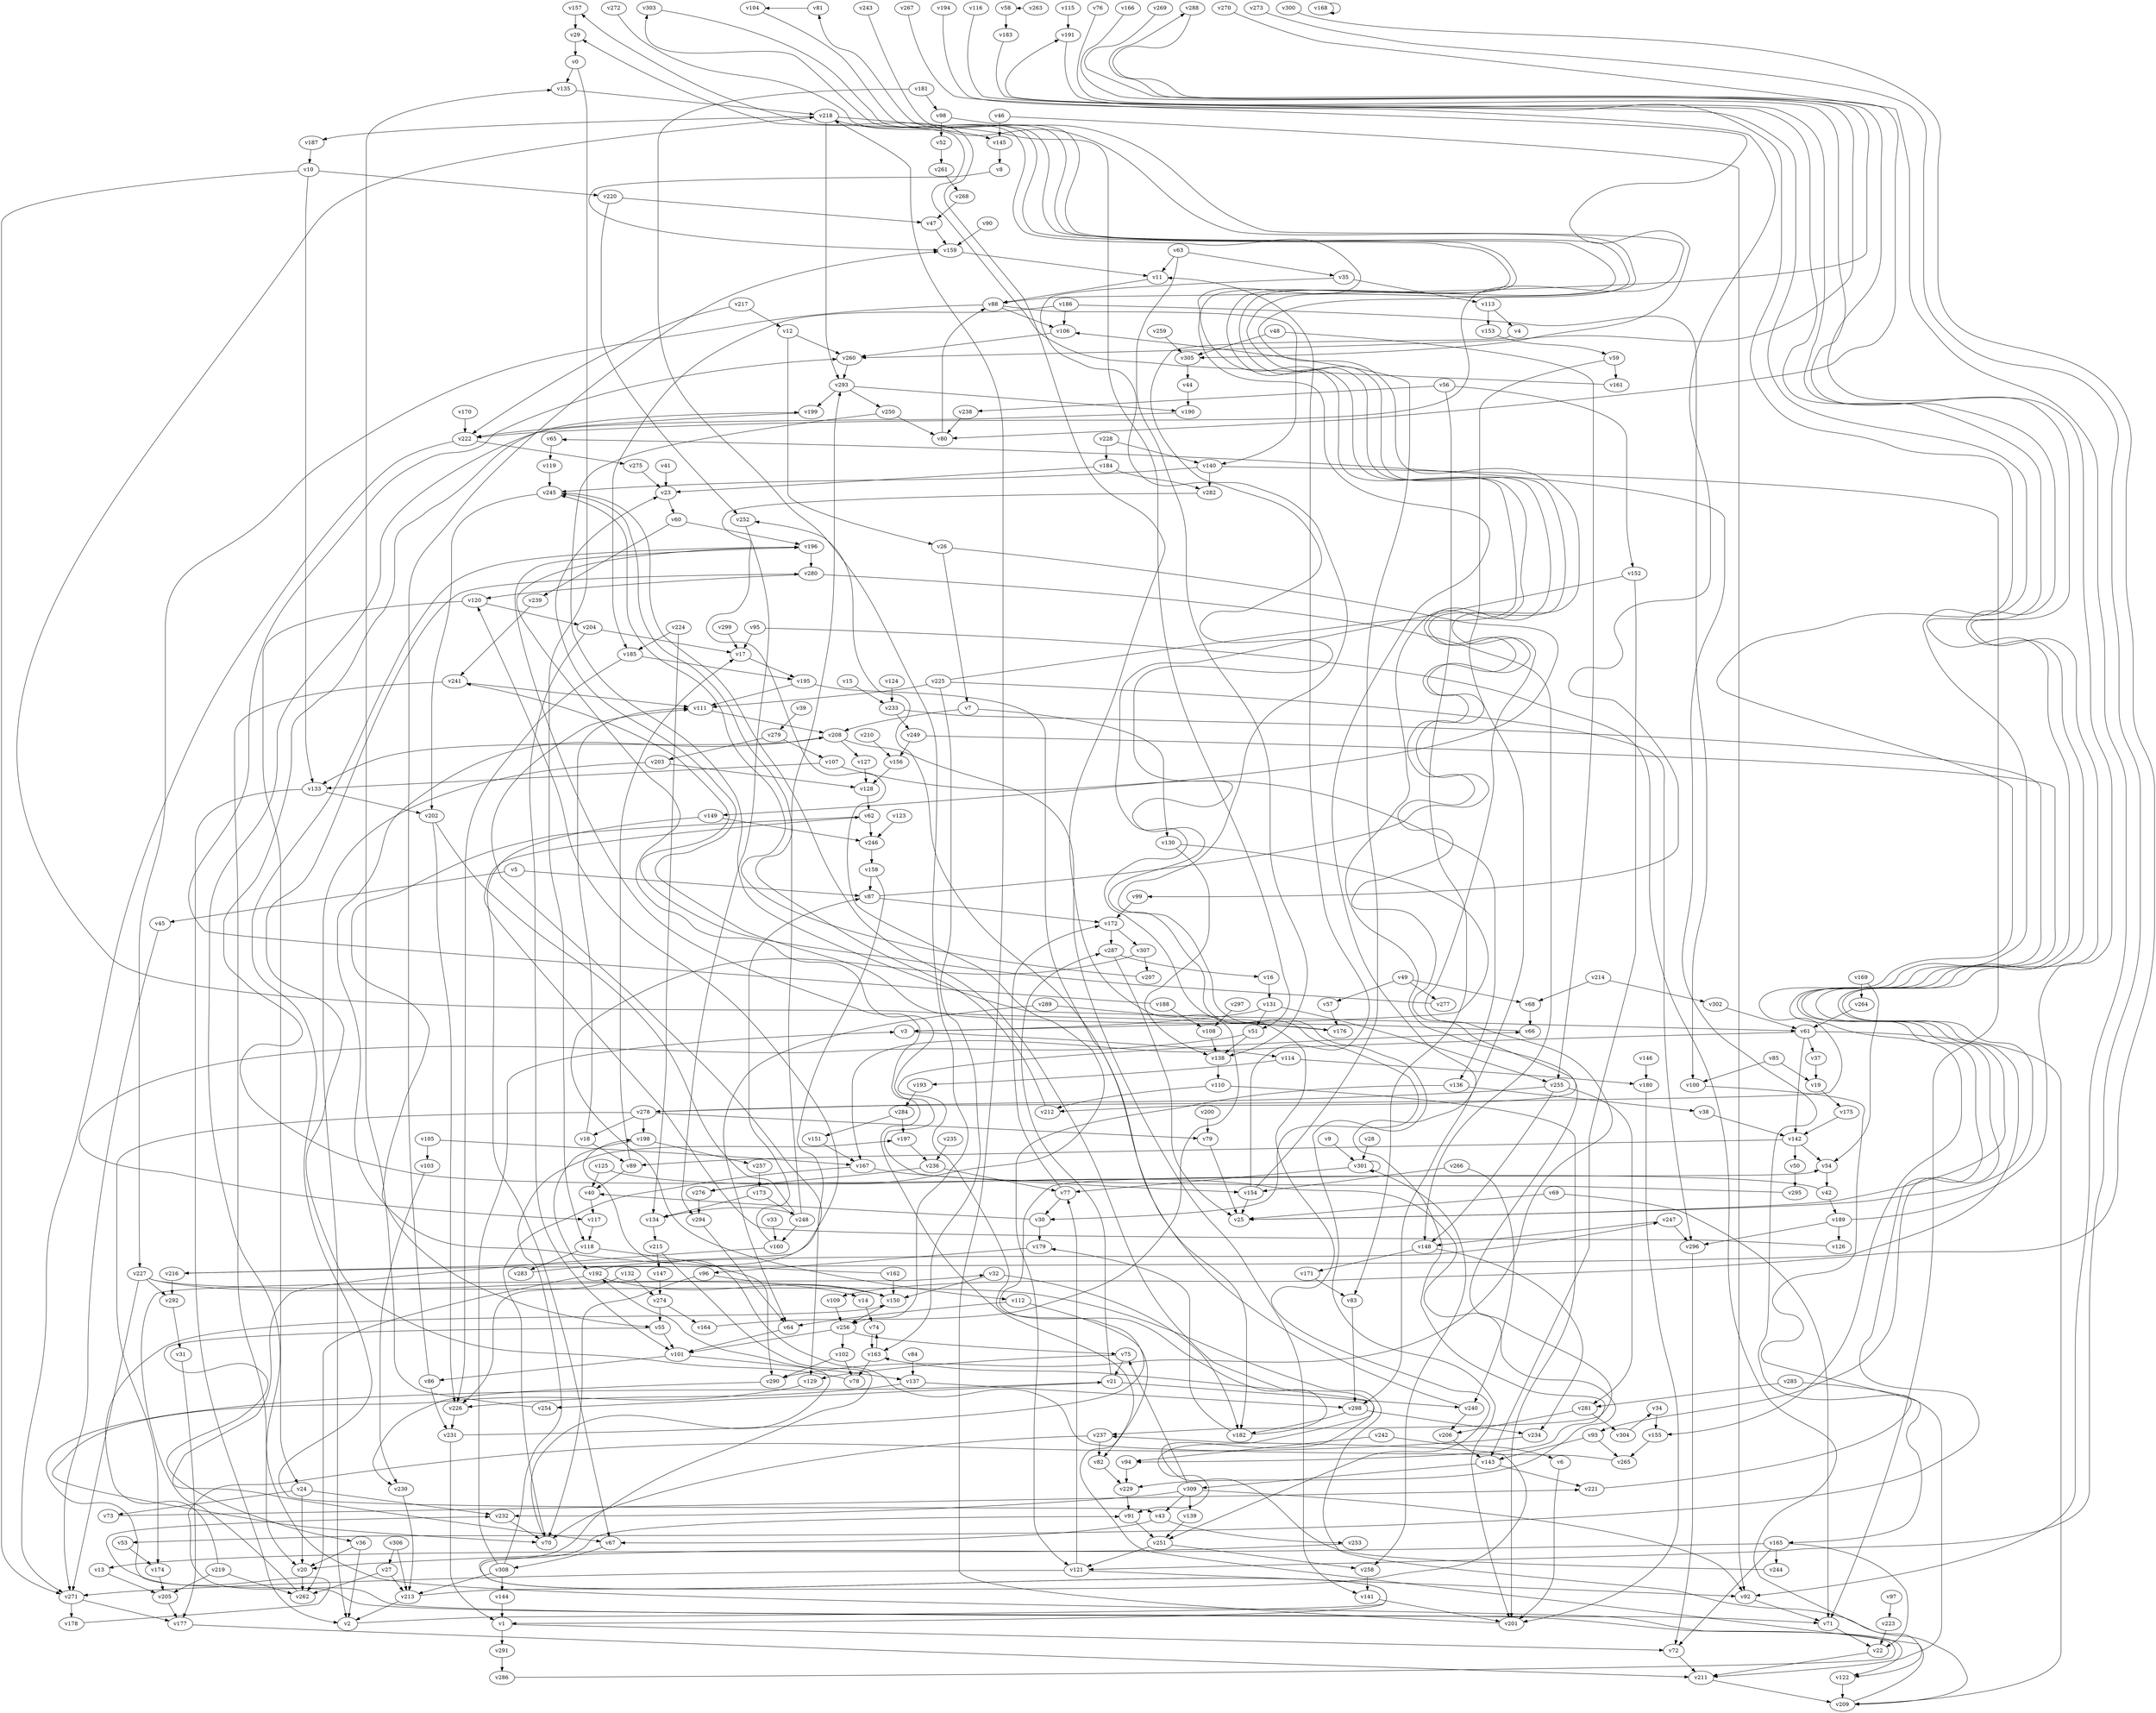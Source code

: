 // Benchmark game 460 - 310 vertices
// time_bound: 153
// targets: v101
digraph G {
    v0 [name="v0", player=0];
    v1 [name="v1", player=1];
    v2 [name="v2", player=1];
    v3 [name="v3", player=1];
    v4 [name="v4", player=0];
    v5 [name="v5", player=1];
    v6 [name="v6", player=0];
    v7 [name="v7", player=1];
    v8 [name="v8", player=1];
    v9 [name="v9", player=0];
    v10 [name="v10", player=0];
    v11 [name="v11", player=0];
    v12 [name="v12", player=1];
    v13 [name="v13", player=0];
    v14 [name="v14", player=0];
    v15 [name="v15", player=1];
    v16 [name="v16", player=1];
    v17 [name="v17", player=0];
    v18 [name="v18", player=1];
    v19 [name="v19", player=0];
    v20 [name="v20", player=0];
    v21 [name="v21", player=0];
    v22 [name="v22", player=1];
    v23 [name="v23", player=0];
    v24 [name="v24", player=0];
    v25 [name="v25", player=1];
    v26 [name="v26", player=1];
    v27 [name="v27", player=0];
    v28 [name="v28", player=0];
    v29 [name="v29", player=0];
    v30 [name="v30", player=0];
    v31 [name="v31", player=0];
    v32 [name="v32", player=1];
    v33 [name="v33", player=1];
    v34 [name="v34", player=1];
    v35 [name="v35", player=1];
    v36 [name="v36", player=1];
    v37 [name="v37", player=0];
    v38 [name="v38", player=0];
    v39 [name="v39", player=0];
    v40 [name="v40", player=0];
    v41 [name="v41", player=1];
    v42 [name="v42", player=1];
    v43 [name="v43", player=1];
    v44 [name="v44", player=1];
    v45 [name="v45", player=1];
    v46 [name="v46", player=0];
    v47 [name="v47", player=0];
    v48 [name="v48", player=0];
    v49 [name="v49", player=1];
    v50 [name="v50", player=1];
    v51 [name="v51", player=1];
    v52 [name="v52", player=1];
    v53 [name="v53", player=1];
    v54 [name="v54", player=0];
    v55 [name="v55", player=0];
    v56 [name="v56", player=1];
    v57 [name="v57", player=1];
    v58 [name="v58", player=0];
    v59 [name="v59", player=0];
    v60 [name="v60", player=1];
    v61 [name="v61", player=1];
    v62 [name="v62", player=0];
    v63 [name="v63", player=0];
    v64 [name="v64", player=1];
    v65 [name="v65", player=0];
    v66 [name="v66", player=0];
    v67 [name="v67", player=0];
    v68 [name="v68", player=1];
    v69 [name="v69", player=0];
    v70 [name="v70", player=0];
    v71 [name="v71", player=1];
    v72 [name="v72", player=1];
    v73 [name="v73", player=1];
    v74 [name="v74", player=1];
    v75 [name="v75", player=0];
    v76 [name="v76", player=1];
    v77 [name="v77", player=1];
    v78 [name="v78", player=1];
    v79 [name="v79", player=0];
    v80 [name="v80", player=0];
    v81 [name="v81", player=1];
    v82 [name="v82", player=0];
    v83 [name="v83", player=0];
    v84 [name="v84", player=0];
    v85 [name="v85", player=0];
    v86 [name="v86", player=1];
    v87 [name="v87", player=1];
    v88 [name="v88", player=0];
    v89 [name="v89", player=1];
    v90 [name="v90", player=1];
    v91 [name="v91", player=0];
    v92 [name="v92", player=1];
    v93 [name="v93", player=1];
    v94 [name="v94", player=1];
    v95 [name="v95", player=1];
    v96 [name="v96", player=0];
    v97 [name="v97", player=1];
    v98 [name="v98", player=0];
    v99 [name="v99", player=0];
    v100 [name="v100", player=0];
    v101 [name="v101", player=0, target=1];
    v102 [name="v102", player=0];
    v103 [name="v103", player=0];
    v104 [name="v104", player=0];
    v105 [name="v105", player=1];
    v106 [name="v106", player=0];
    v107 [name="v107", player=0];
    v108 [name="v108", player=0];
    v109 [name="v109", player=1];
    v110 [name="v110", player=1];
    v111 [name="v111", player=1];
    v112 [name="v112", player=1];
    v113 [name="v113", player=1];
    v114 [name="v114", player=1];
    v115 [name="v115", player=1];
    v116 [name="v116", player=1];
    v117 [name="v117", player=0];
    v118 [name="v118", player=0];
    v119 [name="v119", player=0];
    v120 [name="v120", player=0];
    v121 [name="v121", player=1];
    v122 [name="v122", player=1];
    v123 [name="v123", player=0];
    v124 [name="v124", player=1];
    v125 [name="v125", player=1];
    v126 [name="v126", player=1];
    v127 [name="v127", player=0];
    v128 [name="v128", player=0];
    v129 [name="v129", player=1];
    v130 [name="v130", player=1];
    v131 [name="v131", player=1];
    v132 [name="v132", player=0];
    v133 [name="v133", player=0];
    v134 [name="v134", player=1];
    v135 [name="v135", player=1];
    v136 [name="v136", player=1];
    v137 [name="v137", player=0];
    v138 [name="v138", player=1];
    v139 [name="v139", player=1];
    v140 [name="v140", player=1];
    v141 [name="v141", player=0];
    v142 [name="v142", player=0];
    v143 [name="v143", player=0];
    v144 [name="v144", player=1];
    v145 [name="v145", player=1];
    v146 [name="v146", player=0];
    v147 [name="v147", player=1];
    v148 [name="v148", player=0];
    v149 [name="v149", player=1];
    v150 [name="v150", player=1];
    v151 [name="v151", player=0];
    v152 [name="v152", player=0];
    v153 [name="v153", player=0];
    v154 [name="v154", player=0];
    v155 [name="v155", player=0];
    v156 [name="v156", player=1];
    v157 [name="v157", player=0];
    v158 [name="v158", player=0];
    v159 [name="v159", player=1];
    v160 [name="v160", player=1];
    v161 [name="v161", player=0];
    v162 [name="v162", player=1];
    v163 [name="v163", player=1];
    v164 [name="v164", player=1];
    v165 [name="v165", player=1];
    v166 [name="v166", player=0];
    v167 [name="v167", player=1];
    v168 [name="v168", player=0];
    v169 [name="v169", player=1];
    v170 [name="v170", player=0];
    v171 [name="v171", player=0];
    v172 [name="v172", player=0];
    v173 [name="v173", player=1];
    v174 [name="v174", player=0];
    v175 [name="v175", player=0];
    v176 [name="v176", player=0];
    v177 [name="v177", player=0];
    v178 [name="v178", player=1];
    v179 [name="v179", player=0];
    v180 [name="v180", player=1];
    v181 [name="v181", player=0];
    v182 [name="v182", player=0];
    v183 [name="v183", player=0];
    v184 [name="v184", player=0];
    v185 [name="v185", player=1];
    v186 [name="v186", player=0];
    v187 [name="v187", player=1];
    v188 [name="v188", player=0];
    v189 [name="v189", player=0];
    v190 [name="v190", player=0];
    v191 [name="v191", player=1];
    v192 [name="v192", player=0];
    v193 [name="v193", player=1];
    v194 [name="v194", player=1];
    v195 [name="v195", player=0];
    v196 [name="v196", player=1];
    v197 [name="v197", player=0];
    v198 [name="v198", player=0];
    v199 [name="v199", player=1];
    v200 [name="v200", player=1];
    v201 [name="v201", player=0];
    v202 [name="v202", player=0];
    v203 [name="v203", player=0];
    v204 [name="v204", player=1];
    v205 [name="v205", player=0];
    v206 [name="v206", player=1];
    v207 [name="v207", player=1];
    v208 [name="v208", player=1];
    v209 [name="v209", player=0];
    v210 [name="v210", player=0];
    v211 [name="v211", player=0];
    v212 [name="v212", player=0];
    v213 [name="v213", player=1];
    v214 [name="v214", player=1];
    v215 [name="v215", player=0];
    v216 [name="v216", player=0];
    v217 [name="v217", player=1];
    v218 [name="v218", player=0];
    v219 [name="v219", player=1];
    v220 [name="v220", player=1];
    v221 [name="v221", player=1];
    v222 [name="v222", player=0];
    v223 [name="v223", player=0];
    v224 [name="v224", player=0];
    v225 [name="v225", player=1];
    v226 [name="v226", player=0];
    v227 [name="v227", player=0];
    v228 [name="v228", player=1];
    v229 [name="v229", player=0];
    v230 [name="v230", player=0];
    v231 [name="v231", player=1];
    v232 [name="v232", player=0];
    v233 [name="v233", player=1];
    v234 [name="v234", player=1];
    v235 [name="v235", player=0];
    v236 [name="v236", player=0];
    v237 [name="v237", player=1];
    v238 [name="v238", player=0];
    v239 [name="v239", player=1];
    v240 [name="v240", player=0];
    v241 [name="v241", player=1];
    v242 [name="v242", player=0];
    v243 [name="v243", player=1];
    v244 [name="v244", player=1];
    v245 [name="v245", player=1];
    v246 [name="v246", player=1];
    v247 [name="v247", player=1];
    v248 [name="v248", player=0];
    v249 [name="v249", player=1];
    v250 [name="v250", player=1];
    v251 [name="v251", player=0];
    v252 [name="v252", player=0];
    v253 [name="v253", player=0];
    v254 [name="v254", player=1];
    v255 [name="v255", player=1];
    v256 [name="v256", player=0];
    v257 [name="v257", player=0];
    v258 [name="v258", player=1];
    v259 [name="v259", player=0];
    v260 [name="v260", player=0];
    v261 [name="v261", player=1];
    v262 [name="v262", player=1];
    v263 [name="v263", player=0];
    v264 [name="v264", player=0];
    v265 [name="v265", player=1];
    v266 [name="v266", player=0];
    v267 [name="v267", player=0];
    v268 [name="v268", player=0];
    v269 [name="v269", player=1];
    v270 [name="v270", player=0];
    v271 [name="v271", player=0];
    v272 [name="v272", player=1];
    v273 [name="v273", player=0];
    v274 [name="v274", player=1];
    v275 [name="v275", player=1];
    v276 [name="v276", player=1];
    v277 [name="v277", player=1];
    v278 [name="v278", player=0];
    v279 [name="v279", player=0];
    v280 [name="v280", player=1];
    v281 [name="v281", player=1];
    v282 [name="v282", player=1];
    v283 [name="v283", player=1];
    v284 [name="v284", player=0];
    v285 [name="v285", player=1];
    v286 [name="v286", player=0];
    v287 [name="v287", player=1];
    v288 [name="v288", player=1];
    v289 [name="v289", player=0];
    v290 [name="v290", player=1];
    v291 [name="v291", player=0];
    v292 [name="v292", player=0];
    v293 [name="v293", player=0];
    v294 [name="v294", player=1];
    v295 [name="v295", player=0];
    v296 [name="v296", player=0];
    v297 [name="v297", player=1];
    v298 [name="v298", player=1];
    v299 [name="v299", player=1];
    v300 [name="v300", player=1];
    v301 [name="v301", player=1];
    v302 [name="v302", player=0];
    v303 [name="v303", player=0];
    v304 [name="v304", player=1];
    v305 [name="v305", player=1];
    v306 [name="v306", player=1];
    v307 [name="v307", player=0];
    v308 [name="v308", player=0];
    v309 [name="v309", player=1];

    v0 -> v135;
    v1 -> v291;
    v2 -> v91 [constraint="t >= 2"];
    v3 -> v114;
    v4 -> v201 [constraint="t < 6"];
    v5 -> v45;
    v6 -> v201;
    v7 -> v208;
    v8 -> v159 [constraint="t >= 2"];
    v9 -> v301;
    v10 -> v220;
    v11 -> v88;
    v12 -> v26;
    v13 -> v205;
    v14 -> v74;
    v15 -> v233;
    v16 -> v131;
    v17 -> v195;
    v18 -> v111;
    v19 -> v175;
    v20 -> v262;
    v21 -> v254;
    v22 -> v211 [constraint="t >= 5"];
    v23 -> v60;
    v24 -> v20;
    v25 -> v191 [constraint="t mod 3 == 0"];
    v26 -> v149 [constraint="t >= 1"];
    v27 -> v262;
    v28 -> v301;
    v29 -> v0;
    v30 -> v40 [constraint="t >= 2"];
    v31 -> v177;
    v32 -> v150;
    v33 -> v160;
    v34 -> v155;
    v35 -> v30 [constraint="t < 8"];
    v36 -> v2;
    v37 -> v19;
    v38 -> v142;
    v39 -> v279;
    v40 -> v117;
    v41 -> v23;
    v42 -> v199 [constraint="t < 11"];
    v43 -> v253;
    v44 -> v190;
    v45 -> v271;
    v46 -> v145;
    v47 -> v159;
    v48 -> v255;
    v49 -> v57;
    v50 -> v295;
    v51 -> v117 [constraint="t >= 1"];
    v52 -> v261;
    v53 -> v174;
    v54 -> v42;
    v55 -> v36 [constraint="t >= 3"];
    v56 -> v83;
    v57 -> v176;
    v58 -> v183;
    v59 -> v161;
    v60 -> v196;
    v61 -> v209;
    v62 -> v55 [constraint="t mod 5 == 3"];
    v63 -> v35;
    v64 -> v101;
    v65 -> v119;
    v66 -> v23 [constraint="t < 13"];
    v67 -> v308;
    v68 -> v66;
    v69 -> v25;
    v70 -> v192 [constraint="t >= 5"];
    v71 -> v22;
    v72 -> v211;
    v73 -> v221 [constraint="t >= 1"];
    v74 -> v163;
    v75 -> v129;
    v76 -> v25 [constraint="t >= 1"];
    v77 -> v172;
    v78 -> v280 [constraint="t < 8"];
    v79 -> v25;
    v80 -> v88;
    v81 -> v104 [constraint="t mod 3 == 0"];
    v82 -> v229;
    v83 -> v298;
    v84 -> v137;
    v85 -> v19;
    v86 -> v159;
    v87 -> v81 [constraint="t < 9"];
    v88 -> v227;
    v89 -> v40;
    v90 -> v159;
    v91 -> v251;
    v92 -> v71;
    v93 -> v265;
    v94 -> v229;
    v95 -> v122 [constraint="t >= 4"];
    v96 -> v150;
    v97 -> v223;
    v98 -> v222 [constraint="t < 8"];
    v99 -> v172;
    v100 -> v165 [constraint="t < 6"];
    v101 -> v86;
    v102 -> v78;
    v103 -> v230;
    v104 -> v212 [constraint="t < 5"];
    v105 -> v167;
    v106 -> v260;
    v107 -> v136;
    v108 -> v138;
    v109 -> v256;
    v110 -> v212;
    v111 -> v208;
    v112 -> v64;
    v113 -> v153;
    v114 -> v180;
    v115 -> v191;
    v116 -> v278 [constraint="t < 11"];
    v117 -> v118;
    v118 -> v283;
    v119 -> v245;
    v120 -> v24;
    v121 -> v271;
    v122 -> v209;
    v123 -> v246;
    v124 -> v233;
    v125 -> v229 [constraint="t mod 4 == 2"];
    v126 -> v62 [constraint="t mod 4 == 3"];
    v127 -> v128;
    v128 -> v62;
    v129 -> v70 [constraint="t < 9"];
    v130 -> v3 [constraint="t mod 4 == 3"];
    v131 -> v3;
    v132 -> v226;
    v133 -> v202;
    v134 -> v215;
    v135 -> v218;
    v136 -> v38;
    v137 -> v298;
    v138 -> v110;
    v139 -> v251;
    v140 -> v282;
    v141 -> v201;
    v142 -> v50;
    v143 -> v221;
    v144 -> v1;
    v145 -> v8;
    v146 -> v180;
    v147 -> v274;
    v148 -> v234;
    v149 -> v67;
    v150 -> v256;
    v151 -> v167;
    v152 -> v251 [constraint="t < 15"];
    v153 -> v59;
    v154 -> v25;
    v155 -> v265;
    v156 -> v128;
    v157 -> v29;
    v158 -> v129;
    v159 -> v11;
    v160 -> v67 [constraint="t < 8"];
    v161 -> v29 [constraint="t >= 3"];
    v162 -> v208 [constraint="t mod 4 == 0"];
    v163 -> v78;
    v164 -> v157 [constraint="t mod 4 == 2"];
    v165 -> v20;
    v166 -> v260 [constraint="t < 5"];
    v167 -> v154;
    v168 -> v168;
    v169 -> v54;
    v170 -> v222;
    v171 -> v83;
    v172 -> v307;
    v173 -> v134;
    v174 -> v205;
    v175 -> v142;
    v176 -> v218 [constraint="t mod 4 == 3"];
    v177 -> v211;
    v178 -> v232 [constraint="t mod 3 == 0"];
    v179 -> v96;
    v180 -> v201;
    v181 -> v256;
    v182 -> v54 [constraint="t mod 3 == 2"];
    v183 -> v155 [constraint="t mod 4 == 0"];
    v184 -> v23;
    v185 -> v226;
    v186 -> v100;
    v187 -> v10;
    v188 -> v260 [constraint="t < 8"];
    v189 -> v288 [constraint="t < 14"];
    v190 -> v122 [constraint="t mod 3 == 1"];
    v191 -> v216 [constraint="t >= 2"];
    v192 -> v247 [constraint="t >= 3"];
    v193 -> v284;
    v194 -> v99 [constraint="t >= 5"];
    v195 -> v182;
    v196 -> v43 [constraint="t >= 2"];
    v197 -> v236;
    v198 -> v192;
    v199 -> v222;
    v200 -> v79;
    v201 -> v218;
    v202 -> v134 [constraint="t < 14"];
    v203 -> v2;
    v204 -> v17;
    v205 -> v177;
    v206 -> v143;
    v207 -> v245 [constraint="t >= 1"];
    v208 -> v127;
    v209 -> v196 [constraint="t >= 3"];
    v210 -> v156;
    v211 -> v209;
    v212 -> v245 [constraint="t >= 2"];
    v213 -> v237 [constraint="t >= 2"];
    v214 -> v302;
    v215 -> v1 [constraint="t mod 2 == 0"];
    v216 -> v120 [constraint="t >= 4"];
    v217 -> v12;
    v218 -> v293;
    v219 -> v150 [constraint="t < 5"];
    v220 -> v252;
    v221 -> v65 [constraint="t mod 2 == 0"];
    v222 -> v271;
    v223 -> v22;
    v224 -> v185;
    v225 -> v303 [constraint="t < 10"];
    v226 -> v231;
    v227 -> v209 [constraint="t >= 5"];
    v228 -> v140;
    v229 -> v91;
    v230 -> v213;
    v231 -> v66 [constraint="t < 9"];
    v232 -> v70;
    v233 -> v53 [constraint="t mod 3 == 1"];
    v234 -> v71 [constraint="t >= 4"];
    v235 -> v236;
    v236 -> v77;
    v237 -> v70;
    v238 -> v80;
    v239 -> v241;
    v240 -> v252 [constraint="t >= 2"];
    v241 -> v111;
    v242 -> v94;
    v243 -> v290 [constraint="t < 13"];
    v244 -> v163 [constraint="t < 12"];
    v245 -> v91 [constraint="t >= 3"];
    v246 -> v158;
    v247 -> v296;
    v248 -> v160;
    v249 -> v93 [constraint="t < 5"];
    v250 -> v61 [constraint="t mod 5 == 2"];
    v251 -> v258;
    v252 -> v294;
    v253 -> v13 [constraint="t < 10"];
    v254 -> v135;
    v255 -> v278;
    v256 -> v75;
    v257 -> v173;
    v258 -> v141;
    v259 -> v305;
    v260 -> v293;
    v261 -> v268;
    v262 -> v32 [constraint="t >= 2"];
    v263 -> v58 [constraint="t >= 2"];
    v264 -> v61;
    v265 -> v198 [constraint="t >= 2"];
    v266 -> v154;
    v267 -> v305 [constraint="t >= 3"];
    v268 -> v47;
    v269 -> v88 [constraint="t mod 3 == 2"];
    v270 -> v92 [constraint="t mod 5 == 3"];
    v271 -> v177;
    v272 -> v94 [constraint="t < 11"];
    v273 -> v121 [constraint="t < 7"];
    v274 -> v164;
    v275 -> v23;
    v276 -> v294;
    v277 -> v241 [constraint="t < 11"];
    v278 -> v198;
    v279 -> v203;
    v280 -> v120;
    v281 -> v206;
    v282 -> v276 [constraint="t < 6"];
    v283 -> v111 [constraint="t < 8"];
    v284 -> v197;
    v285 -> v281;
    v286 -> v21 [constraint="t >= 4"];
    v287 -> v25;
    v288 -> v80 [constraint="t < 12"];
    v289 -> v64;
    v290 -> v230 [constraint="t mod 4 == 1"];
    v291 -> v286;
    v292 -> v31;
    v293 -> v250;
    v294 -> v64;
    v295 -> v196 [constraint="t >= 5"];
    v296 -> v72;
    v297 -> v108;
    v298 -> v182;
    v299 -> v17;
    v300 -> v109 [constraint="t mod 5 == 4"];
    v301 -> v301;
    v302 -> v61;
    v303 -> v237 [constraint="t < 14"];
    v304 -> v34 [constraint="t mod 3 == 0"];
    v305 -> v44;
    v306 -> v27;
    v307 -> v112 [constraint="t >= 3"];
    v308 -> v197 [constraint="t < 15"];
    v309 -> v75;
    v110 -> v201;
    v250 -> v80;
    v55 -> v101;
    v107 -> v133;
    v49 -> v277;
    v24 -> v73;
    v192 -> v262;
    v217 -> v222;
    v154 -> v11;
    v93 -> v143;
    v88 -> v140;
    v203 -> v128;
    v75 -> v21;
    v0 -> v118;
    v301 -> v258;
    v143 -> v309;
    v245 -> v202;
    v219 -> v205;
    v216 -> v292;
    v77 -> v30;
    v309 -> v43;
    v133 -> v2;
    v218 -> v145;
    v165 -> v244;
    v152 -> v143;
    v140 -> v71;
    v88 -> v106;
    v63 -> v138;
    v215 -> v147;
    v95 -> v17;
    v61 -> v142;
    v225 -> v111;
    v198 -> v257;
    v247 -> v148;
    v208 -> v141;
    v30 -> v179;
    v293 -> v190;
    v61 -> v37;
    v202 -> v226;
    v165 -> v72;
    v18 -> v89;
    v227 -> v14;
    v219 -> v262;
    v214 -> v68;
    v308 -> v213;
    v142 -> v54;
    v195 -> v111;
    v85 -> v100;
    v228 -> v184;
    v21 -> v240;
    v256 -> v102;
    v114 -> v193;
    v173 -> v248;
    v271 -> v178;
    v43 -> v67;
    v280 -> v148;
    v162 -> v150;
    v87 -> v172;
    v208 -> v133;
    v42 -> v189;
    v240 -> v206;
    v241 -> v20;
    v158 -> v87;
    v307 -> v207;
    v189 -> v126;
    v35 -> v113;
    v298 -> v234;
    v121 -> v77;
    v163 -> v74;
    v48 -> v305;
    v184 -> v282;
    v284 -> v151;
    v63 -> v11;
    v10 -> v133;
    v225 -> v296;
    v26 -> v7;
    v160 -> v87;
    v309 -> v232;
    v204 -> v101;
    v186 -> v185;
    v121 -> v92;
    v225 -> v163;
    v24 -> v232;
    v98 -> v52;
    v306 -> v213;
    v309 -> v139;
    v278 -> v18;
    v287 -> v16;
    v213 -> v2;
    v60 -> v239;
    v51 -> v138;
    v32 -> v182;
    v137 -> v226;
    v251 -> v121;
    v301 -> v77;
    v56 -> v238;
    v101 -> v137;
    v278 -> v174;
    v218 -> v187;
    v255 -> v281;
    v12 -> v260;
    v281 -> v304;
    v242 -> v6;
    v148 -> v171;
    v248 -> v293;
    v278 -> v79;
    v105 -> v103;
    v130 -> v138;
    v21 -> v287;
    v196 -> v280;
    v172 -> v287;
    v256 -> v101;
    v165 -> v22;
    v236 -> v276;
    v237 -> v82;
    v227 -> v271;
    v113 -> v4;
    v36 -> v20;
    v118 -> v290;
    v102 -> v290;
    v233 -> v249;
    v120 -> v204;
    v7 -> v130;
    v188 -> v108;
    v285 -> v211;
    v56 -> v152;
    v218 -> v51;
    v49 -> v68;
    v154 -> v106;
    v308 -> v144;
    v46 -> v92;
    v131 -> v255;
    v181 -> v98;
    v189 -> v296;
    v142 -> v89;
    v249 -> v156;
    v224 -> v134;
    v89 -> v17;
    v59 -> v298;
    v227 -> v292;
    v192 -> v150;
    v231 -> v1;
    v186 -> v106;
    v125 -> v40;
    v10 -> v271;
    v86 -> v231;
    v274 -> v55;
    v5 -> v87;
    v96 -> v70;
    v279 -> v107;
    v167 -> v70;
    v132 -> v274;
    v220 -> v47;
    v222 -> v275;
    v293 -> v199;
    v308 -> v3;
    v266 -> v240;
    v62 -> v246;
    v309 -> v92;
    v27 -> v213;
    v1 -> v72;
    v185 -> v195;
    v140 -> v245;
    v69 -> v71;
    v61 -> v167;
    v169 -> v264;
    v131 -> v51;
    v289 -> v176;
    v149 -> v246;
    v255 -> v148;
    v182 -> v179;
    v112 -> v82;
    v136 -> v121;
}
